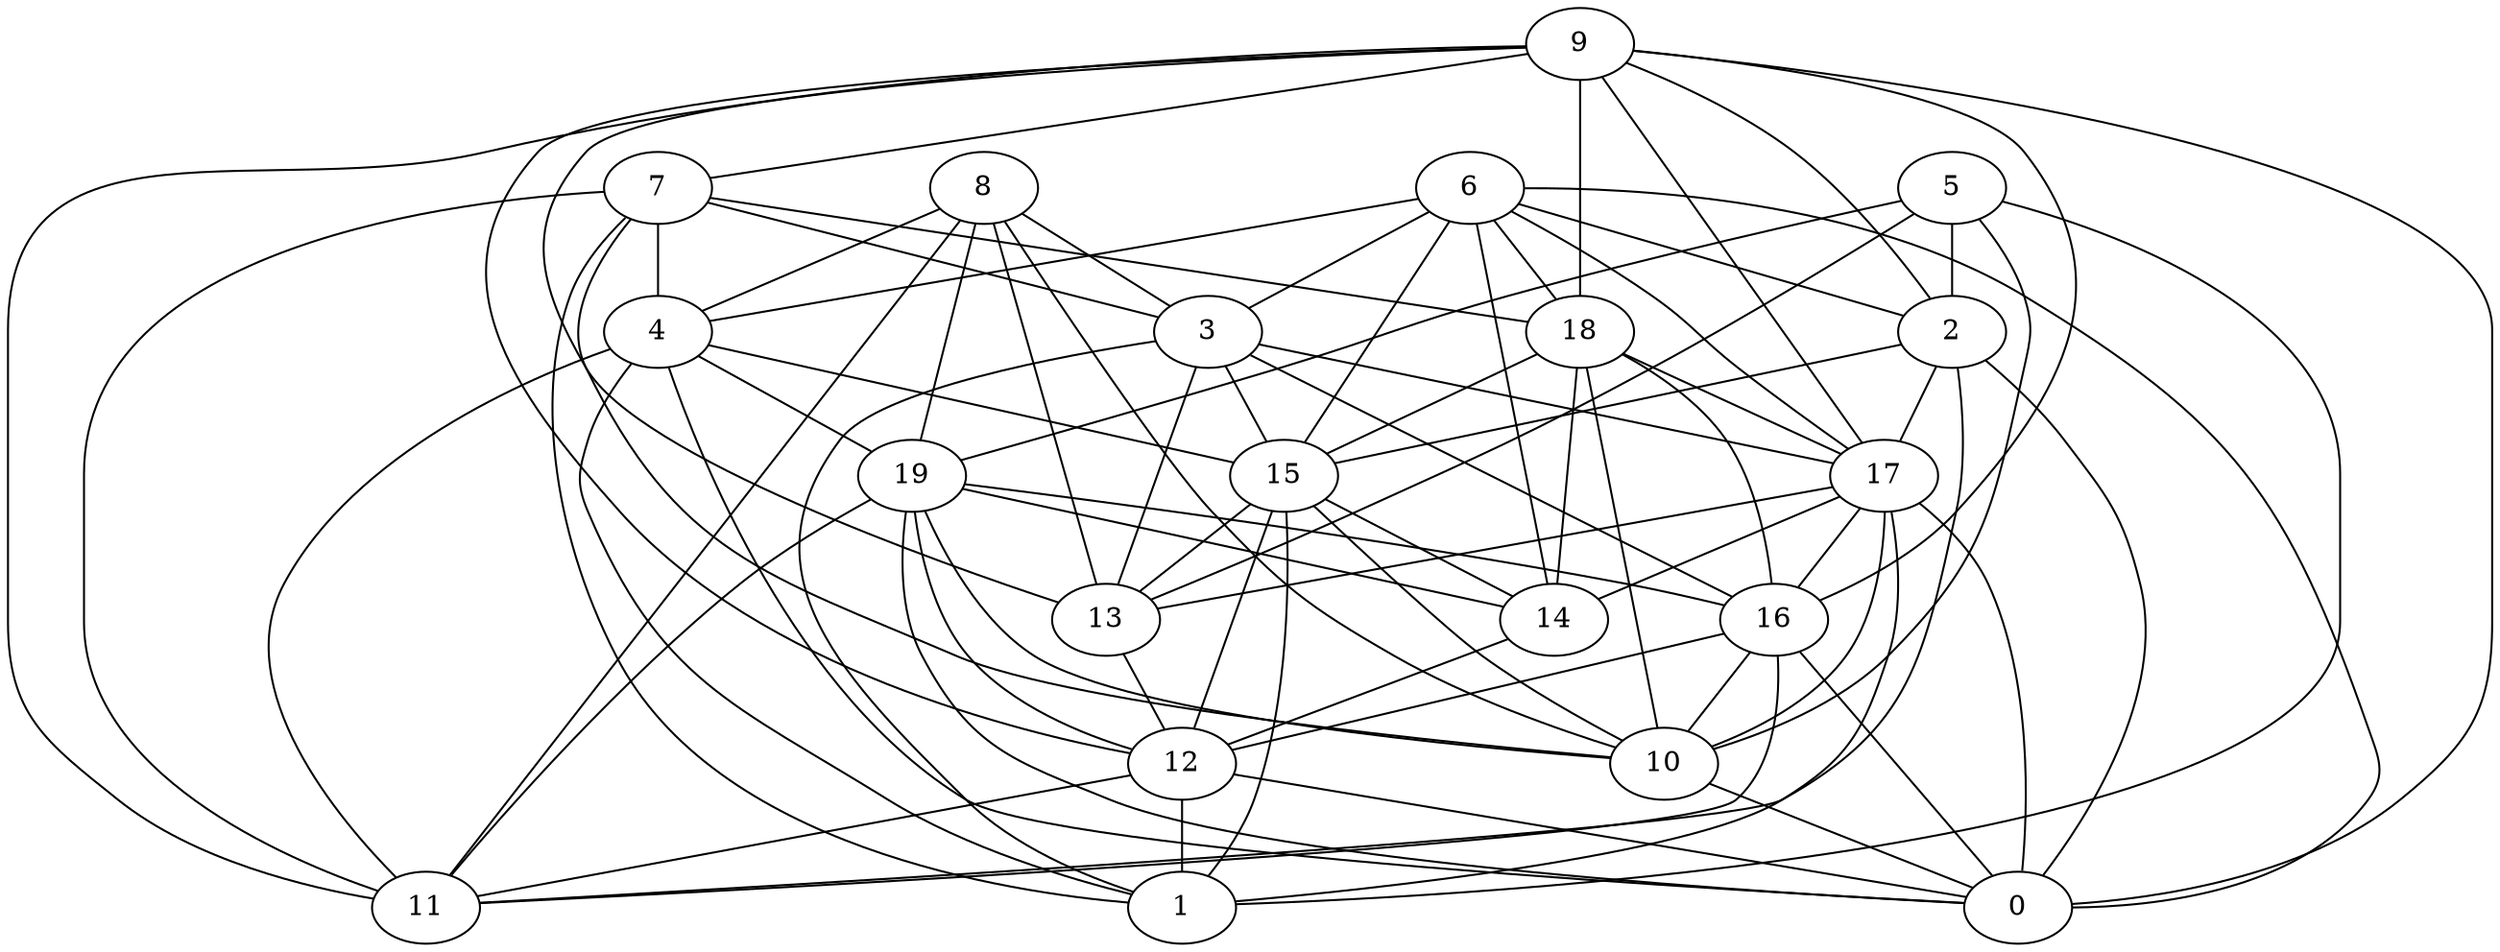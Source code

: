 digraph GG_graph {

subgraph G_graph {
edge [color = black]
"3" -> "17" [dir = none]
"15" -> "1" [dir = none]
"13" -> "12" [dir = none]
"12" -> "1" [dir = none]
"10" -> "0" [dir = none]
"4" -> "11" [dir = none]
"18" -> "16" [dir = none]
"5" -> "2" [dir = none]
"5" -> "10" [dir = none]
"9" -> "17" [dir = none]
"8" -> "19" [dir = none]
"7" -> "18" [dir = none]
"7" -> "11" [dir = none]
"17" -> "1" [dir = none]
"19" -> "11" [dir = none]
"19" -> "10" [dir = none]
"19" -> "12" [dir = none]
"6" -> "14" [dir = none]
"6" -> "4" [dir = none]
"16" -> "11" [dir = none]
"9" -> "16" [dir = none]
"15" -> "12" [dir = none]
"4" -> "19" [dir = none]
"8" -> "13" [dir = none]
"2" -> "0" [dir = none]
"3" -> "13" [dir = none]
"9" -> "18" [dir = none]
"6" -> "18" [dir = none]
"18" -> "17" [dir = none]
"16" -> "0" [dir = none]
"12" -> "0" [dir = none]
"8" -> "3" [dir = none]
"6" -> "17" [dir = none]
"16" -> "12" [dir = none]
"15" -> "13" [dir = none]
"5" -> "1" [dir = none]
"8" -> "10" [dir = none]
"19" -> "14" [dir = none]
"4" -> "0" [dir = none]
"8" -> "4" [dir = none]
"8" -> "11" [dir = none]
"6" -> "2" [dir = none]
"7" -> "10" [dir = none]
"17" -> "13" [dir = none]
"3" -> "16" [dir = none]
"5" -> "13" [dir = none]
"2" -> "11" [dir = none]
"7" -> "1" [dir = none]
"18" -> "10" [dir = none]
"6" -> "0" [dir = none]
"12" -> "11" [dir = none]
"5" -> "19" [dir = none]
"2" -> "15" [dir = none]
"16" -> "10" [dir = none]
"14" -> "12" [dir = none]
"15" -> "10" [dir = none]
"17" -> "10" [dir = none]
"2" -> "17" [dir = none]
"6" -> "15" [dir = none]
"7" -> "4" [dir = none]
"9" -> "7" [dir = none]
"9" -> "0" [dir = none]
"9" -> "2" [dir = none]
"3" -> "15" [dir = none]
"15" -> "14" [dir = none]
"4" -> "1" [dir = none]
"18" -> "15" [dir = none]
"3" -> "1" [dir = none]
"19" -> "0" [dir = none]
"19" -> "16" [dir = none]
"7" -> "3" [dir = none]
"9" -> "11" [dir = none]
"17" -> "16" [dir = none]
"6" -> "3" [dir = none]
"4" -> "15" [dir = none]
"18" -> "14" [dir = none]
"9" -> "12" [dir = none]
"17" -> "14" [dir = none]
"17" -> "0" [dir = none]
"9" -> "13" [dir = none]
}

}
